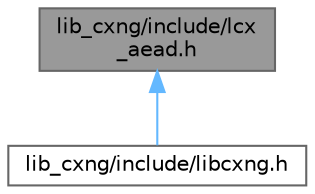 digraph "lib_cxng/include/lcx_aead.h"
{
 // LATEX_PDF_SIZE
  bgcolor="transparent";
  edge [fontname=Helvetica,fontsize=10,labelfontname=Helvetica,labelfontsize=10];
  node [fontname=Helvetica,fontsize=10,shape=box,height=0.2,width=0.4];
  Node1 [label="lib_cxng/include/lcx\l_aead.h",height=0.2,width=0.4,color="gray40", fillcolor="grey60", style="filled", fontcolor="black",tooltip="Authenticated Encryption with Associated Data (AEAD)"];
  Node1 -> Node2 [dir="back",color="steelblue1",style="solid"];
  Node2 [label="lib_cxng/include/libcxng.h",height=0.2,width=0.4,color="grey40", fillcolor="white", style="filled",URL="$libcxng_8h.html",tooltip="Include cryptography files."];
}
